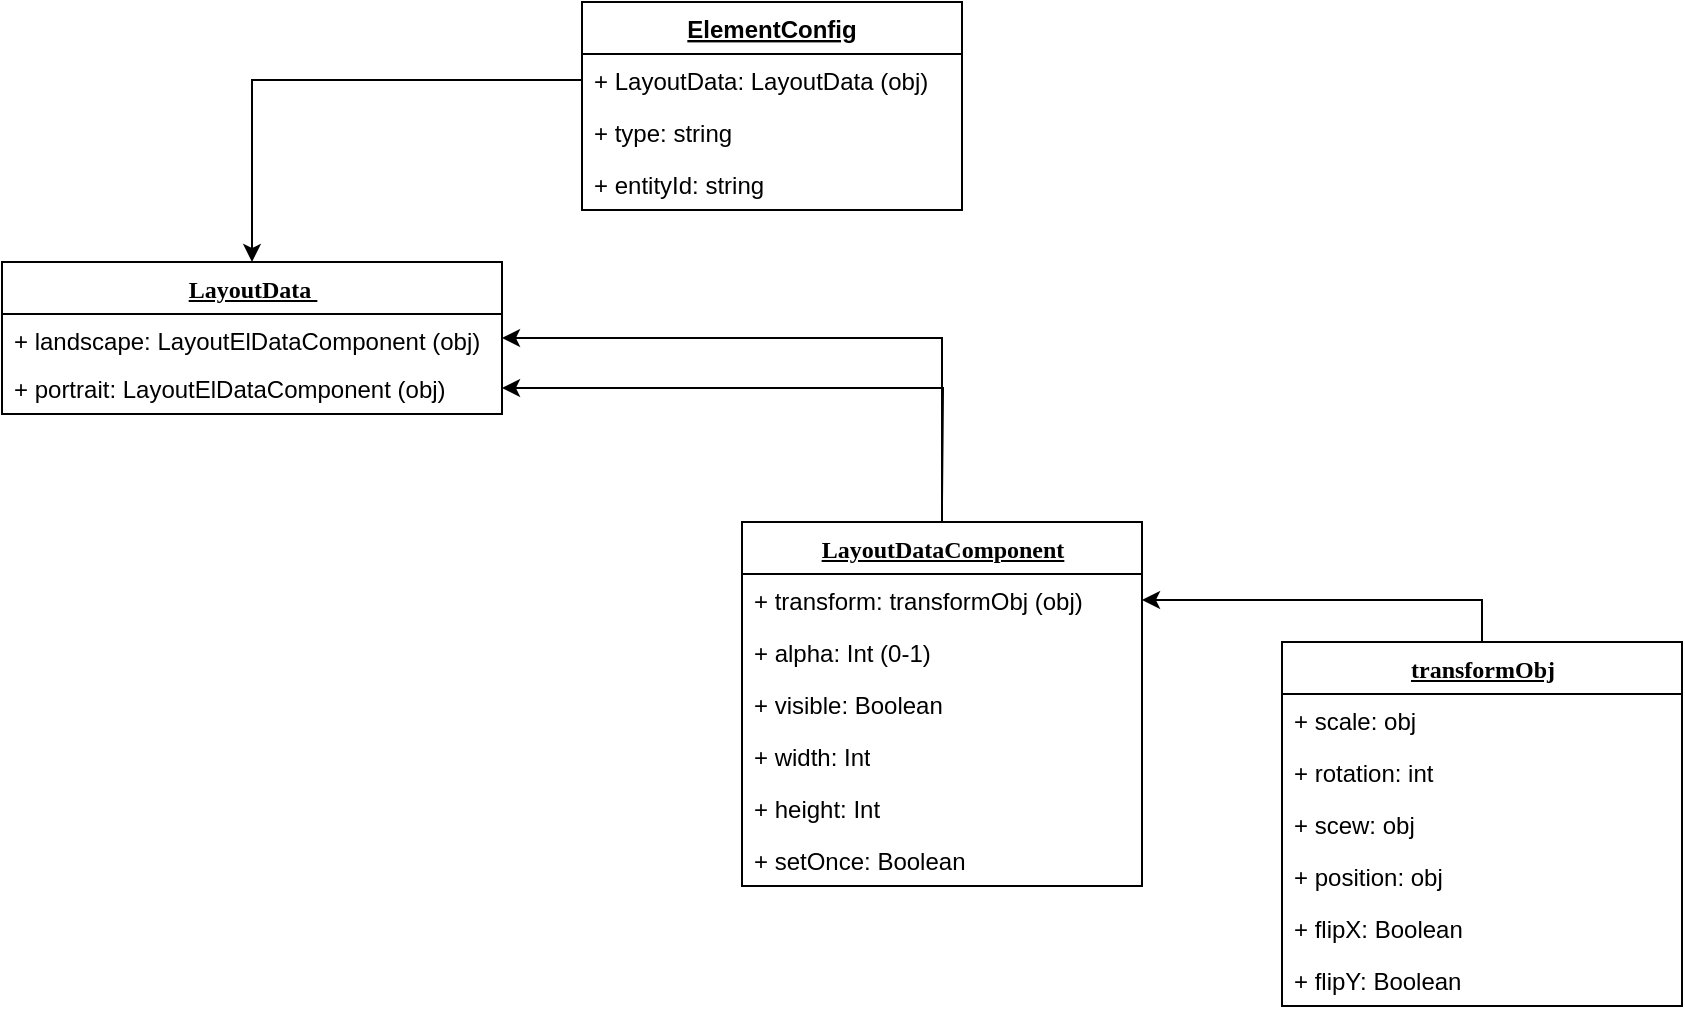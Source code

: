 <mxfile version="14.6.13" type="device"><diagram name="Page-1" id="9f46799a-70d6-7492-0946-bef42562c5a5"><mxGraphModel dx="1086" dy="806" grid="1" gridSize="10" guides="1" tooltips="1" connect="1" arrows="1" fold="1" page="1" pageScale="1" pageWidth="1100" pageHeight="850" background="#ffffff" math="0" shadow="0"><root><mxCell id="0"/><mxCell id="1" parent="0"/><mxCell id="78961159f06e98e8-17" value="&lt;u&gt;LayoutData&amp;nbsp;&lt;/u&gt;" style="swimlane;html=1;fontStyle=1;align=center;verticalAlign=top;childLayout=stackLayout;horizontal=1;startSize=26;horizontalStack=0;resizeParent=1;resizeLast=0;collapsible=1;marginBottom=0;swimlaneFillColor=#ffffff;rounded=0;shadow=0;comic=0;labelBackgroundColor=none;strokeWidth=1;fillColor=none;fontFamily=Verdana;fontSize=12" parent="1" vertex="1"><mxGeometry x="350" y="180" width="250" height="76" as="geometry"/></mxCell><mxCell id="78961159f06e98e8-21" value="+ landscape: LayoutElDataComponent (obj)" style="text;html=1;strokeColor=none;fillColor=none;align=left;verticalAlign=top;spacingLeft=4;spacingRight=4;whiteSpace=wrap;overflow=hidden;rotatable=0;points=[[0,0.5],[1,0.5]];portConstraint=eastwest;" parent="78961159f06e98e8-17" vertex="1"><mxGeometry y="26" width="250" height="24" as="geometry"/></mxCell><mxCell id="78961159f06e98e8-23" value="+ portrait: LayoutElDataComponent (obj)" style="text;html=1;strokeColor=none;fillColor=none;align=left;verticalAlign=top;spacingLeft=4;spacingRight=4;whiteSpace=wrap;overflow=hidden;rotatable=0;points=[[0,0.5],[1,0.5]];portConstraint=eastwest;" parent="78961159f06e98e8-17" vertex="1"><mxGeometry y="50" width="250" height="26" as="geometry"/></mxCell><mxCell id="61hbyxZ4K75NhBY5mGWa-3" style="edgeStyle=orthogonalEdgeStyle;rounded=0;orthogonalLoop=1;jettySize=auto;html=1;exitX=0.5;exitY=0;exitDx=0;exitDy=0;entryX=1;entryY=0.5;entryDx=0;entryDy=0;" parent="1" source="WSrTQwe1LVdbyrFq2fqF-3" target="78961159f06e98e8-21" edge="1"><mxGeometry relative="1" as="geometry"/></mxCell><mxCell id="WSrTQwe1LVdbyrFq2fqF-3" value="&lt;u&gt;LayoutDataComponent&lt;/u&gt;" style="swimlane;html=1;fontStyle=1;align=center;verticalAlign=top;childLayout=stackLayout;horizontal=1;startSize=26;horizontalStack=0;resizeParent=1;resizeLast=0;collapsible=1;marginBottom=0;swimlaneFillColor=#ffffff;rounded=0;shadow=0;comic=0;labelBackgroundColor=none;strokeWidth=1;fillColor=none;fontFamily=Verdana;fontSize=12" parent="1" vertex="1"><mxGeometry x="720" y="310" width="200" height="182" as="geometry"/></mxCell><mxCell id="WSrTQwe1LVdbyrFq2fqF-8" value="+ transform: transformObj (obj)" style="text;html=1;strokeColor=none;fillColor=none;align=left;verticalAlign=top;spacingLeft=4;spacingRight=4;whiteSpace=wrap;overflow=hidden;rotatable=0;points=[[0,0.5],[1,0.5]];portConstraint=eastwest;" parent="WSrTQwe1LVdbyrFq2fqF-3" vertex="1"><mxGeometry y="26" width="200" height="26" as="geometry"/></mxCell><mxCell id="WSrTQwe1LVdbyrFq2fqF-12" value="+ alpha: Int (0-1)" style="text;html=1;strokeColor=none;fillColor=none;align=left;verticalAlign=top;spacingLeft=4;spacingRight=4;whiteSpace=wrap;overflow=hidden;rotatable=0;points=[[0,0.5],[1,0.5]];portConstraint=eastwest;" parent="WSrTQwe1LVdbyrFq2fqF-3" vertex="1"><mxGeometry y="52" width="200" height="26" as="geometry"/></mxCell><mxCell id="WSrTQwe1LVdbyrFq2fqF-13" value="+ visible: Boolean" style="text;html=1;strokeColor=none;fillColor=none;align=left;verticalAlign=top;spacingLeft=4;spacingRight=4;whiteSpace=wrap;overflow=hidden;rotatable=0;points=[[0,0.5],[1,0.5]];portConstraint=eastwest;" parent="WSrTQwe1LVdbyrFq2fqF-3" vertex="1"><mxGeometry y="78" width="200" height="26" as="geometry"/></mxCell><mxCell id="WSrTQwe1LVdbyrFq2fqF-28" value="+ width: Int" style="text;html=1;strokeColor=none;fillColor=none;align=left;verticalAlign=top;spacingLeft=4;spacingRight=4;whiteSpace=wrap;overflow=hidden;rotatable=0;points=[[0,0.5],[1,0.5]];portConstraint=eastwest;" parent="WSrTQwe1LVdbyrFq2fqF-3" vertex="1"><mxGeometry y="104" width="200" height="26" as="geometry"/></mxCell><mxCell id="WSrTQwe1LVdbyrFq2fqF-30" value="+ height: Int" style="text;html=1;strokeColor=none;fillColor=none;align=left;verticalAlign=top;spacingLeft=4;spacingRight=4;whiteSpace=wrap;overflow=hidden;rotatable=0;points=[[0,0.5],[1,0.5]];portConstraint=eastwest;" parent="WSrTQwe1LVdbyrFq2fqF-3" vertex="1"><mxGeometry y="130" width="200" height="26" as="geometry"/></mxCell><mxCell id="WSrTQwe1LVdbyrFq2fqF-31" value="+ setOnce: Boolean" style="text;html=1;strokeColor=none;fillColor=none;align=left;verticalAlign=top;spacingLeft=4;spacingRight=4;whiteSpace=wrap;overflow=hidden;rotatable=0;points=[[0,0.5],[1,0.5]];portConstraint=eastwest;" parent="WSrTQwe1LVdbyrFq2fqF-3" vertex="1"><mxGeometry y="156" width="200" height="26" as="geometry"/></mxCell><mxCell id="61hbyxZ4K75NhBY5mGWa-5" style="edgeStyle=orthogonalEdgeStyle;rounded=0;orthogonalLoop=1;jettySize=auto;html=1;exitX=0.5;exitY=0;exitDx=0;exitDy=0;entryX=1;entryY=0.5;entryDx=0;entryDy=0;" parent="1" source="WSrTQwe1LVdbyrFq2fqF-14" target="WSrTQwe1LVdbyrFq2fqF-8" edge="1"><mxGeometry relative="1" as="geometry"/></mxCell><mxCell id="WSrTQwe1LVdbyrFq2fqF-14" value="&lt;u&gt;transformObj&lt;/u&gt;" style="swimlane;html=1;fontStyle=1;align=center;verticalAlign=top;childLayout=stackLayout;horizontal=1;startSize=26;horizontalStack=0;resizeParent=1;resizeLast=0;collapsible=1;marginBottom=0;swimlaneFillColor=#ffffff;rounded=0;shadow=0;comic=0;labelBackgroundColor=none;strokeWidth=1;fillColor=none;fontFamily=Verdana;fontSize=12" parent="1" vertex="1"><mxGeometry x="990" y="370" width="200" height="182" as="geometry"/></mxCell><mxCell id="WSrTQwe1LVdbyrFq2fqF-15" value="+ scale: obj" style="text;html=1;strokeColor=none;fillColor=none;align=left;verticalAlign=top;spacingLeft=4;spacingRight=4;whiteSpace=wrap;overflow=hidden;rotatable=0;points=[[0,0.5],[1,0.5]];portConstraint=eastwest;" parent="WSrTQwe1LVdbyrFq2fqF-14" vertex="1"><mxGeometry y="26" width="200" height="26" as="geometry"/></mxCell><mxCell id="WSrTQwe1LVdbyrFq2fqF-16" value="+ rotation: int" style="text;html=1;strokeColor=none;fillColor=none;align=left;verticalAlign=top;spacingLeft=4;spacingRight=4;whiteSpace=wrap;overflow=hidden;rotatable=0;points=[[0,0.5],[1,0.5]];portConstraint=eastwest;" parent="WSrTQwe1LVdbyrFq2fqF-14" vertex="1"><mxGeometry y="52" width="200" height="26" as="geometry"/></mxCell><mxCell id="WSrTQwe1LVdbyrFq2fqF-17" value="+ scew: obj" style="text;html=1;strokeColor=none;fillColor=none;align=left;verticalAlign=top;spacingLeft=4;spacingRight=4;whiteSpace=wrap;overflow=hidden;rotatable=0;points=[[0,0.5],[1,0.5]];portConstraint=eastwest;" parent="WSrTQwe1LVdbyrFq2fqF-14" vertex="1"><mxGeometry y="78" width="200" height="26" as="geometry"/></mxCell><mxCell id="WSrTQwe1LVdbyrFq2fqF-18" value="+ position: obj" style="text;html=1;strokeColor=none;fillColor=none;align=left;verticalAlign=top;spacingLeft=4;spacingRight=4;whiteSpace=wrap;overflow=hidden;rotatable=0;points=[[0,0.5],[1,0.5]];portConstraint=eastwest;" parent="WSrTQwe1LVdbyrFq2fqF-14" vertex="1"><mxGeometry y="104" width="200" height="26" as="geometry"/></mxCell><mxCell id="WSrTQwe1LVdbyrFq2fqF-26" value="+ flipX: Boolean" style="text;html=1;strokeColor=none;fillColor=none;align=left;verticalAlign=top;spacingLeft=4;spacingRight=4;whiteSpace=wrap;overflow=hidden;rotatable=0;points=[[0,0.5],[1,0.5]];portConstraint=eastwest;" parent="WSrTQwe1LVdbyrFq2fqF-14" vertex="1"><mxGeometry y="130" width="200" height="26" as="geometry"/></mxCell><mxCell id="WSrTQwe1LVdbyrFq2fqF-27" value="+ flipY: Boolean" style="text;html=1;strokeColor=none;fillColor=none;align=left;verticalAlign=top;spacingLeft=4;spacingRight=4;whiteSpace=wrap;overflow=hidden;rotatable=0;points=[[0,0.5],[1,0.5]];portConstraint=eastwest;" parent="WSrTQwe1LVdbyrFq2fqF-14" vertex="1"><mxGeometry y="156" width="200" height="26" as="geometry"/></mxCell><mxCell id="61hbyxZ4K75NhBY5mGWa-4" style="edgeStyle=orthogonalEdgeStyle;rounded=0;orthogonalLoop=1;jettySize=auto;html=1;entryX=1;entryY=0.5;entryDx=0;entryDy=0;" parent="1" target="78961159f06e98e8-23" edge="1"><mxGeometry relative="1" as="geometry"><mxPoint x="820" y="300" as="sourcePoint"/><mxPoint x="610" y="250" as="targetPoint"/></mxGeometry></mxCell><mxCell id="61hbyxZ4K75NhBY5mGWa-6" value="ElementConfig" style="swimlane;fontStyle=5;childLayout=stackLayout;horizontal=1;startSize=26;fillColor=none;horizontalStack=0;resizeParent=1;resizeParentMax=0;resizeLast=0;collapsible=1;marginBottom=0;" parent="1" vertex="1"><mxGeometry x="640" y="50" width="190" height="104" as="geometry"/></mxCell><mxCell id="61hbyxZ4K75NhBY5mGWa-7" value="+ LayoutData: LayoutData (obj)" style="text;strokeColor=none;fillColor=none;align=left;verticalAlign=top;spacingLeft=4;spacingRight=4;overflow=hidden;rotatable=0;points=[[0,0.5],[1,0.5]];portConstraint=eastwest;" parent="61hbyxZ4K75NhBY5mGWa-6" vertex="1"><mxGeometry y="26" width="190" height="26" as="geometry"/></mxCell><mxCell id="bbCx-52sCybLByGCstkM-3" value="+ type: string" style="text;strokeColor=none;fillColor=none;align=left;verticalAlign=top;spacingLeft=4;spacingRight=4;overflow=hidden;rotatable=0;points=[[0,0.5],[1,0.5]];portConstraint=eastwest;" vertex="1" parent="61hbyxZ4K75NhBY5mGWa-6"><mxGeometry y="52" width="190" height="26" as="geometry"/></mxCell><mxCell id="bbCx-52sCybLByGCstkM-4" value="+ entityId: string" style="text;strokeColor=none;fillColor=none;align=left;verticalAlign=top;spacingLeft=4;spacingRight=4;overflow=hidden;rotatable=0;points=[[0,0.5],[1,0.5]];portConstraint=eastwest;" vertex="1" parent="61hbyxZ4K75NhBY5mGWa-6"><mxGeometry y="78" width="190" height="26" as="geometry"/></mxCell><mxCell id="61hbyxZ4K75NhBY5mGWa-10" style="edgeStyle=orthogonalEdgeStyle;rounded=0;orthogonalLoop=1;jettySize=auto;html=1;exitX=0;exitY=0.5;exitDx=0;exitDy=0;entryX=0.5;entryY=0;entryDx=0;entryDy=0;" parent="1" source="61hbyxZ4K75NhBY5mGWa-7" target="78961159f06e98e8-17" edge="1"><mxGeometry relative="1" as="geometry"/></mxCell></root></mxGraphModel></diagram></mxfile>